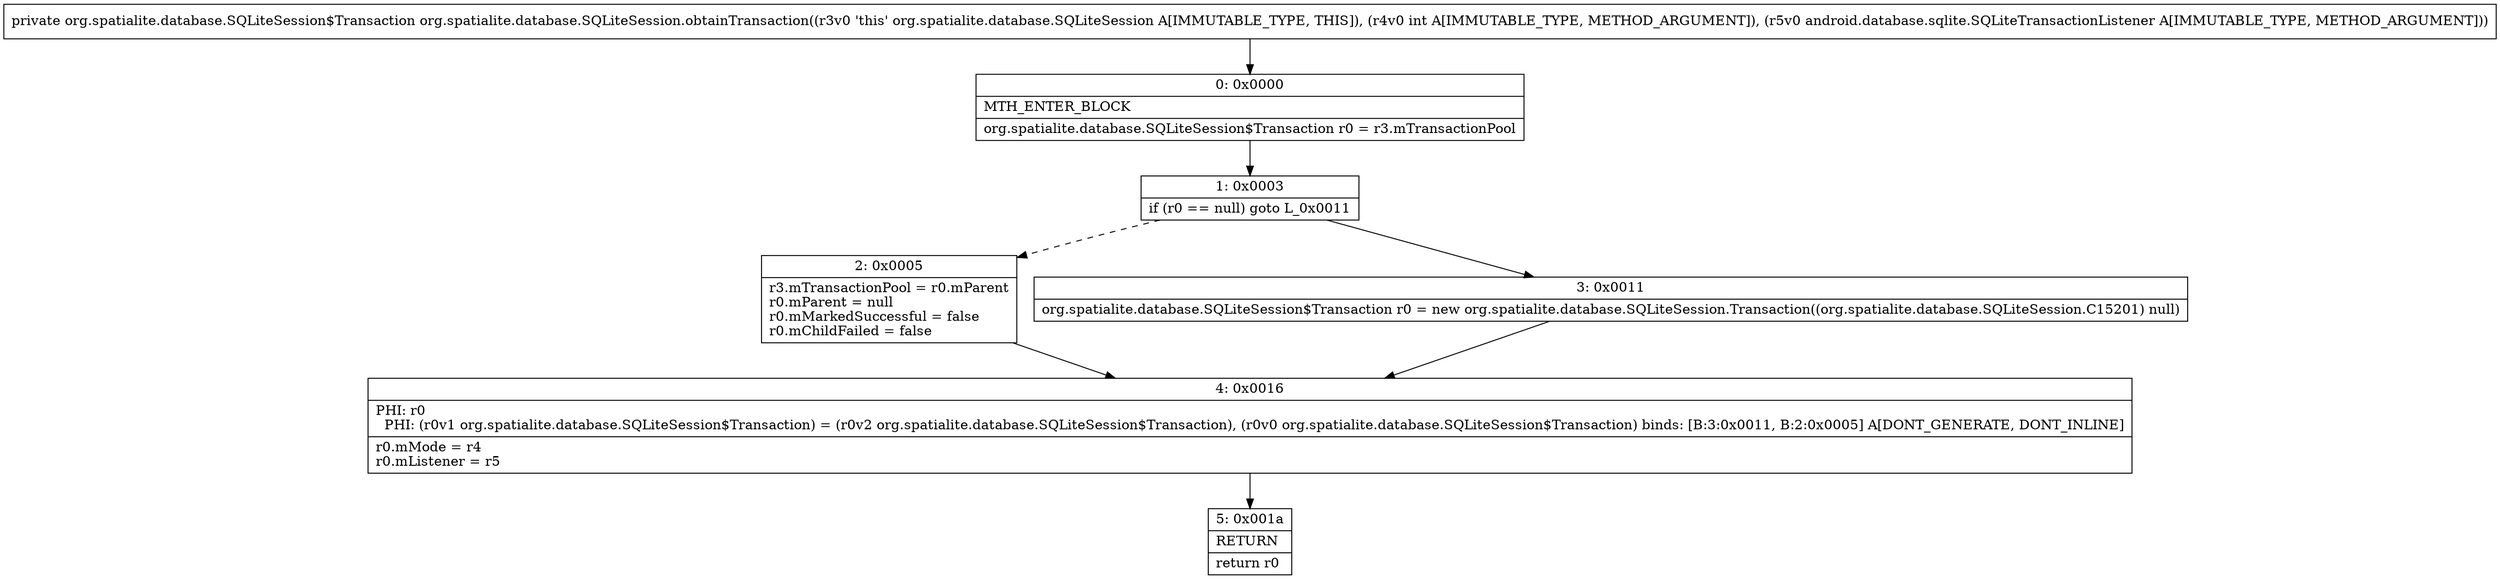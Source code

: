 digraph "CFG fororg.spatialite.database.SQLiteSession.obtainTransaction(ILandroid\/database\/sqlite\/SQLiteTransactionListener;)Lorg\/spatialite\/database\/SQLiteSession$Transaction;" {
Node_0 [shape=record,label="{0\:\ 0x0000|MTH_ENTER_BLOCK\l|org.spatialite.database.SQLiteSession$Transaction r0 = r3.mTransactionPool\l}"];
Node_1 [shape=record,label="{1\:\ 0x0003|if (r0 == null) goto L_0x0011\l}"];
Node_2 [shape=record,label="{2\:\ 0x0005|r3.mTransactionPool = r0.mParent\lr0.mParent = null\lr0.mMarkedSuccessful = false\lr0.mChildFailed = false\l}"];
Node_3 [shape=record,label="{3\:\ 0x0011|org.spatialite.database.SQLiteSession$Transaction r0 = new org.spatialite.database.SQLiteSession.Transaction((org.spatialite.database.SQLiteSession.C15201) null)\l}"];
Node_4 [shape=record,label="{4\:\ 0x0016|PHI: r0 \l  PHI: (r0v1 org.spatialite.database.SQLiteSession$Transaction) = (r0v2 org.spatialite.database.SQLiteSession$Transaction), (r0v0 org.spatialite.database.SQLiteSession$Transaction) binds: [B:3:0x0011, B:2:0x0005] A[DONT_GENERATE, DONT_INLINE]\l|r0.mMode = r4\lr0.mListener = r5\l}"];
Node_5 [shape=record,label="{5\:\ 0x001a|RETURN\l|return r0\l}"];
MethodNode[shape=record,label="{private org.spatialite.database.SQLiteSession$Transaction org.spatialite.database.SQLiteSession.obtainTransaction((r3v0 'this' org.spatialite.database.SQLiteSession A[IMMUTABLE_TYPE, THIS]), (r4v0 int A[IMMUTABLE_TYPE, METHOD_ARGUMENT]), (r5v0 android.database.sqlite.SQLiteTransactionListener A[IMMUTABLE_TYPE, METHOD_ARGUMENT])) }"];
MethodNode -> Node_0;
Node_0 -> Node_1;
Node_1 -> Node_2[style=dashed];
Node_1 -> Node_3;
Node_2 -> Node_4;
Node_3 -> Node_4;
Node_4 -> Node_5;
}

